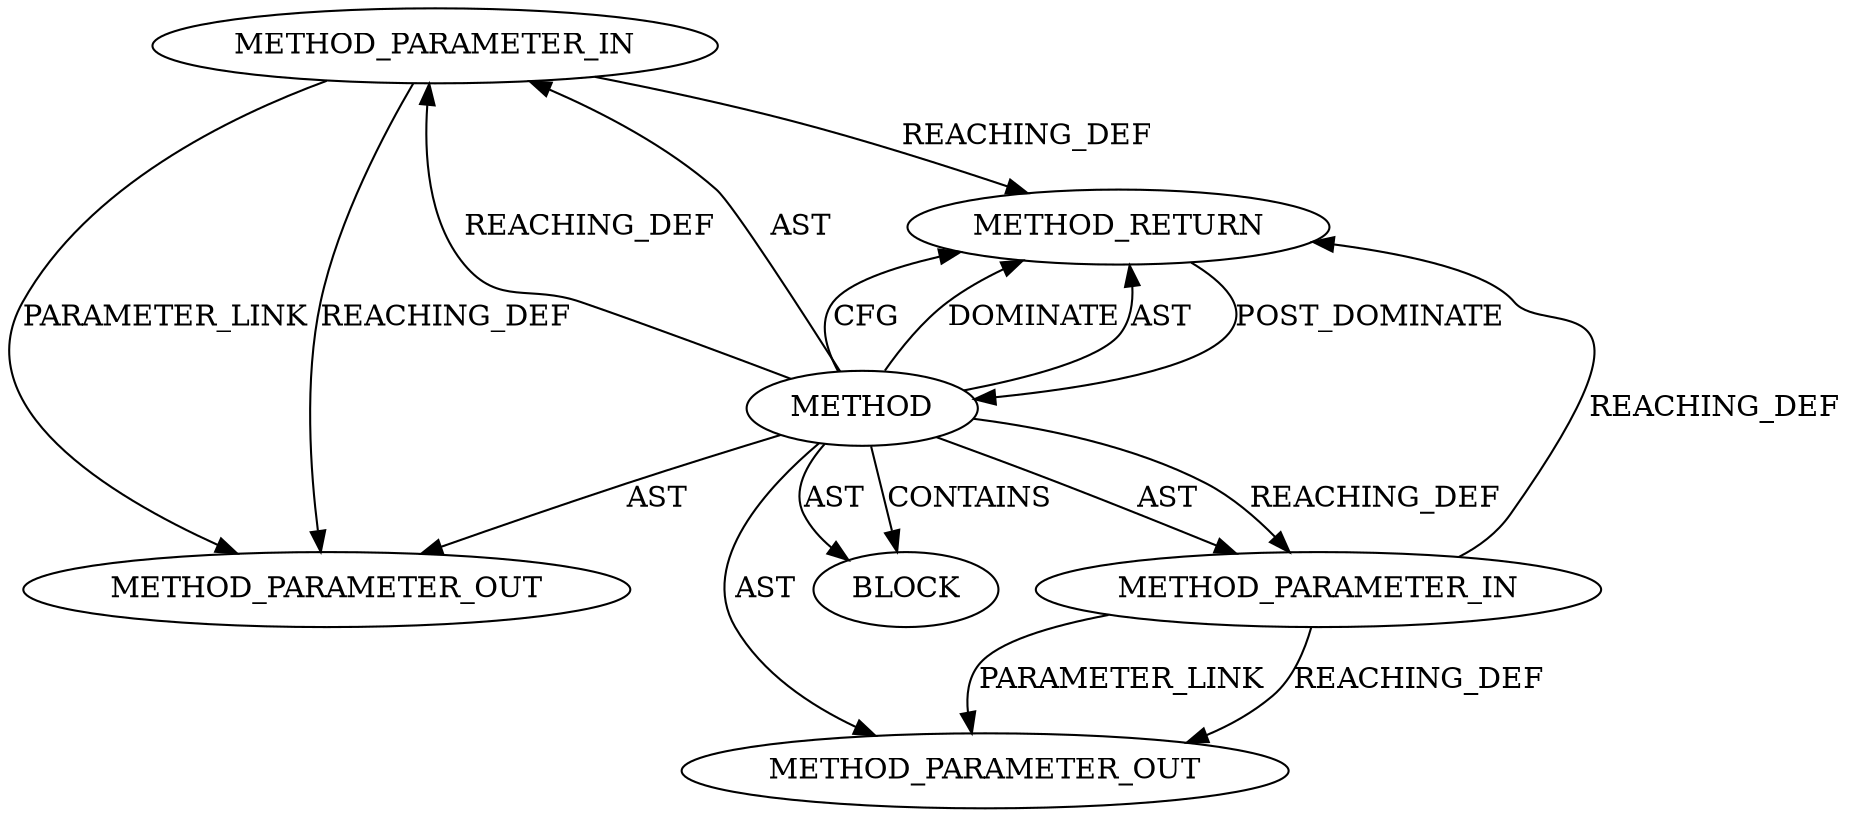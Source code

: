 digraph {
  12915 [label=METHOD_PARAMETER_IN ORDER=1 CODE="p1" IS_VARIADIC=false TYPE_FULL_NAME="ANY" EVALUATION_STRATEGY="BY_VALUE" INDEX=1 NAME="p1"]
  13592 [label=METHOD_PARAMETER_OUT ORDER=1 CODE="p1" IS_VARIADIC=false TYPE_FULL_NAME="ANY" EVALUATION_STRATEGY="BY_VALUE" INDEX=1 NAME="p1"]
  13593 [label=METHOD_PARAMETER_OUT ORDER=2 CODE="p2" IS_VARIADIC=false TYPE_FULL_NAME="ANY" EVALUATION_STRATEGY="BY_VALUE" INDEX=2 NAME="p2"]
  12916 [label=METHOD_PARAMETER_IN ORDER=2 CODE="p2" IS_VARIADIC=false TYPE_FULL_NAME="ANY" EVALUATION_STRATEGY="BY_VALUE" INDEX=2 NAME="p2"]
  12917 [label=BLOCK ORDER=1 ARGUMENT_INDEX=1 CODE="<empty>" TYPE_FULL_NAME="ANY"]
  12914 [label=METHOD AST_PARENT_TYPE="NAMESPACE_BLOCK" AST_PARENT_FULL_NAME="<global>" ORDER=0 CODE="<empty>" FULL_NAME="<operator>.xor" IS_EXTERNAL=true FILENAME="<empty>" SIGNATURE="" NAME="<operator>.xor"]
  12918 [label=METHOD_RETURN ORDER=2 CODE="RET" TYPE_FULL_NAME="ANY" EVALUATION_STRATEGY="BY_VALUE"]
  12914 -> 12916 [label=AST ]
  12916 -> 13593 [label=REACHING_DEF VARIABLE="p2"]
  12916 -> 13593 [label=PARAMETER_LINK ]
  12916 -> 12918 [label=REACHING_DEF VARIABLE="p2"]
  12914 -> 12918 [label=CFG ]
  12914 -> 13592 [label=AST ]
  12914 -> 12918 [label=DOMINATE ]
  12914 -> 13593 [label=AST ]
  12918 -> 12914 [label=POST_DOMINATE ]
  12914 -> 12916 [label=REACHING_DEF VARIABLE=""]
  12914 -> 12917 [label=AST ]
  12915 -> 13592 [label=REACHING_DEF VARIABLE="p1"]
  12914 -> 12915 [label=REACHING_DEF VARIABLE=""]
  12914 -> 12917 [label=CONTAINS ]
  12915 -> 13592 [label=PARAMETER_LINK ]
  12914 -> 12918 [label=AST ]
  12914 -> 12915 [label=AST ]
  12915 -> 12918 [label=REACHING_DEF VARIABLE="p1"]
}
